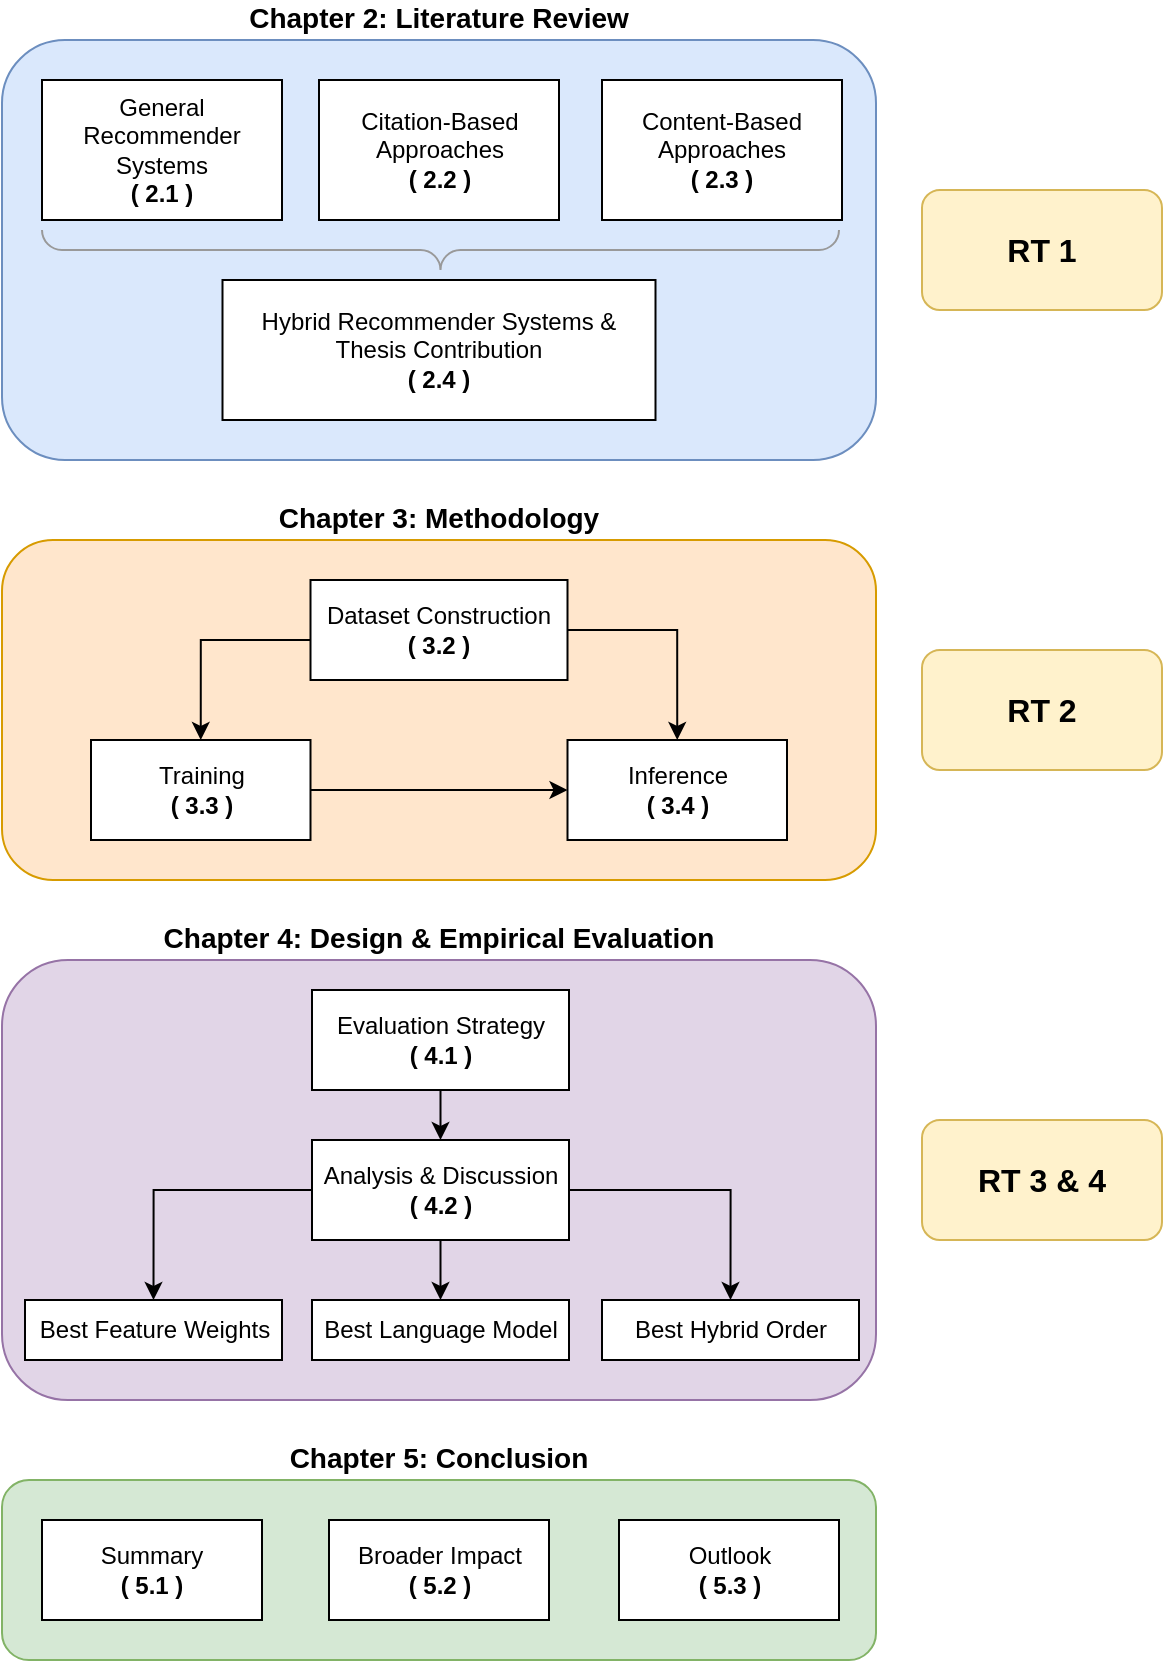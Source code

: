 <mxfile version="21.6.8" type="device">
  <diagram name="Page-1" id="9LT1TdCmSai7UAdzLEp2">
    <mxGraphModel dx="1026" dy="743" grid="1" gridSize="10" guides="1" tooltips="1" connect="1" arrows="1" fold="1" page="1" pageScale="1" pageWidth="827" pageHeight="1169" math="0" shadow="0">
      <root>
        <mxCell id="0" />
        <mxCell id="1" parent="0" />
        <mxCell id="yslmC3UqhJC0GemgSqdj-10" value="&lt;b&gt;&lt;font style=&quot;font-size: 14px;&quot;&gt;Chapter 3: Methodology&lt;/font&gt;&lt;/b&gt;" style="rounded=1;whiteSpace=wrap;html=1;labelPosition=center;verticalLabelPosition=top;align=center;verticalAlign=bottom;fillColor=#ffe6cc;strokeColor=#d79b00;" parent="1" vertex="1">
          <mxGeometry x="170" y="280" width="437" height="170" as="geometry" />
        </mxCell>
        <mxCell id="yslmC3UqhJC0GemgSqdj-1" value="&lt;b&gt;&lt;font style=&quot;font-size: 14px;&quot;&gt;Chapter 2: Literature Review&lt;/font&gt;&lt;/b&gt;" style="rounded=1;whiteSpace=wrap;html=1;labelPosition=center;verticalLabelPosition=top;align=center;verticalAlign=bottom;fillColor=#dae8fc;strokeColor=#6c8ebf;" parent="1" vertex="1">
          <mxGeometry x="170" y="30" width="437" height="210" as="geometry" />
        </mxCell>
        <mxCell id="yslmC3UqhJC0GemgSqdj-2" value="General Recommender Systems&lt;br&gt;&lt;b&gt;( 2.1 )&lt;/b&gt;" style="rounded=0;whiteSpace=wrap;html=1;" parent="1" vertex="1">
          <mxGeometry x="190" y="50" width="120" height="70" as="geometry" />
        </mxCell>
        <mxCell id="yslmC3UqhJC0GemgSqdj-3" value="Citation-Based Approaches&lt;br&gt;&lt;b style=&quot;border-color: var(--border-color);&quot;&gt;( 2.2 )&lt;/b&gt;" style="rounded=0;whiteSpace=wrap;html=1;" parent="1" vertex="1">
          <mxGeometry x="328.5" y="50" width="120" height="70" as="geometry" />
        </mxCell>
        <mxCell id="yslmC3UqhJC0GemgSqdj-4" value="Content-Based Approaches&lt;br&gt;&lt;b style=&quot;border-color: var(--border-color);&quot;&gt;( 2.3 )&lt;/b&gt;" style="rounded=0;whiteSpace=wrap;html=1;" parent="1" vertex="1">
          <mxGeometry x="470" y="50" width="120" height="70" as="geometry" />
        </mxCell>
        <mxCell id="yslmC3UqhJC0GemgSqdj-5" value="Hybrid Recommender Systems &amp;amp; Thesis Contribution&lt;br&gt;&lt;b style=&quot;border-color: var(--border-color);&quot;&gt;( 2.4 )&lt;/b&gt;" style="rounded=0;whiteSpace=wrap;html=1;" parent="1" vertex="1">
          <mxGeometry x="280.25" y="150" width="216.5" height="70" as="geometry" />
        </mxCell>
        <mxCell id="yslmC3UqhJC0GemgSqdj-7" value="" style="verticalLabelPosition=bottom;shadow=0;dashed=0;align=center;html=1;verticalAlign=top;strokeWidth=1;shape=mxgraph.mockup.markup.curlyBrace;whiteSpace=wrap;strokeColor=#999999;direction=west;" parent="1" vertex="1">
          <mxGeometry x="190" y="125" width="398.5" height="20" as="geometry" />
        </mxCell>
        <mxCell id="yslmC3UqhJC0GemgSqdj-8" value="&lt;b&gt;&lt;font style=&quot;font-size: 16px;&quot;&gt;RT 1&lt;/font&gt;&lt;/b&gt;" style="rounded=1;whiteSpace=wrap;html=1;fillColor=#fff2cc;strokeColor=#d6b656;" parent="1" vertex="1">
          <mxGeometry x="630" y="105" width="120" height="60" as="geometry" />
        </mxCell>
        <mxCell id="yslmC3UqhJC0GemgSqdj-20" value="&lt;b&gt;&lt;font style=&quot;font-size: 16px;&quot;&gt;RT 2&lt;/font&gt;&lt;/b&gt;" style="rounded=1;whiteSpace=wrap;html=1;fillColor=#fff2cc;strokeColor=#d6b656;" parent="1" vertex="1">
          <mxGeometry x="630" y="335" width="120" height="60" as="geometry" />
        </mxCell>
        <mxCell id="yslmC3UqhJC0GemgSqdj-21" value="&lt;b&gt;&lt;font style=&quot;font-size: 14px;&quot;&gt;Chapter 4: Design &amp;amp; Empirical Evaluation&lt;/font&gt;&lt;/b&gt;" style="rounded=1;whiteSpace=wrap;html=1;labelPosition=center;verticalLabelPosition=top;align=center;verticalAlign=bottom;fillColor=#e1d5e7;strokeColor=#9673a6;" parent="1" vertex="1">
          <mxGeometry x="170" y="490" width="437" height="220" as="geometry" />
        </mxCell>
        <mxCell id="yslmC3UqhJC0GemgSqdj-30" value="" style="edgeStyle=orthogonalEdgeStyle;rounded=0;orthogonalLoop=1;jettySize=auto;html=1;" parent="1" source="yslmC3UqhJC0GemgSqdj-24" target="yslmC3UqhJC0GemgSqdj-29" edge="1">
          <mxGeometry relative="1" as="geometry" />
        </mxCell>
        <mxCell id="yslmC3UqhJC0GemgSqdj-24" value="Evaluation Strategy&lt;br&gt;&lt;b style=&quot;border-color: var(--border-color);&quot;&gt;( 4.1 )&lt;/b&gt;" style="rounded=0;whiteSpace=wrap;html=1;" parent="1" vertex="1">
          <mxGeometry x="325" y="505" width="128.5" height="50" as="geometry" />
        </mxCell>
        <mxCell id="yslmC3UqhJC0GemgSqdj-28" value="&lt;b&gt;&lt;font style=&quot;font-size: 16px;&quot;&gt;RT 3 &amp;amp; 4&lt;/font&gt;&lt;/b&gt;" style="rounded=1;whiteSpace=wrap;html=1;fillColor=#fff2cc;strokeColor=#d6b656;" parent="1" vertex="1">
          <mxGeometry x="630" y="570" width="120" height="60" as="geometry" />
        </mxCell>
        <mxCell id="yslmC3UqhJC0GemgSqdj-35" style="edgeStyle=orthogonalEdgeStyle;rounded=0;orthogonalLoop=1;jettySize=auto;html=1;entryX=0.5;entryY=0;entryDx=0;entryDy=0;" parent="1" source="yslmC3UqhJC0GemgSqdj-29" target="yslmC3UqhJC0GemgSqdj-33" edge="1">
          <mxGeometry relative="1" as="geometry" />
        </mxCell>
        <mxCell id="yslmC3UqhJC0GemgSqdj-37" style="edgeStyle=orthogonalEdgeStyle;rounded=0;orthogonalLoop=1;jettySize=auto;html=1;entryX=0.5;entryY=0;entryDx=0;entryDy=0;" parent="1" source="yslmC3UqhJC0GemgSqdj-29" target="yslmC3UqhJC0GemgSqdj-31" edge="1">
          <mxGeometry relative="1" as="geometry" />
        </mxCell>
        <mxCell id="yslmC3UqhJC0GemgSqdj-38" style="edgeStyle=orthogonalEdgeStyle;rounded=0;orthogonalLoop=1;jettySize=auto;html=1;entryX=0.5;entryY=0;entryDx=0;entryDy=0;" parent="1" source="yslmC3UqhJC0GemgSqdj-29" target="yslmC3UqhJC0GemgSqdj-32" edge="1">
          <mxGeometry relative="1" as="geometry" />
        </mxCell>
        <mxCell id="yslmC3UqhJC0GemgSqdj-29" value="Analysis &amp;amp; Discussion&lt;br&gt;&lt;b style=&quot;border-color: var(--border-color);&quot;&gt;( 4.2 )&lt;/b&gt;" style="rounded=0;whiteSpace=wrap;html=1;" parent="1" vertex="1">
          <mxGeometry x="325" y="580" width="128.5" height="50" as="geometry" />
        </mxCell>
        <mxCell id="yslmC3UqhJC0GemgSqdj-31" value="Best Feature Weights" style="rounded=0;whiteSpace=wrap;html=1;" parent="1" vertex="1">
          <mxGeometry x="181.5" y="660" width="128.5" height="30" as="geometry" />
        </mxCell>
        <mxCell id="yslmC3UqhJC0GemgSqdj-32" value="Best Language Model" style="rounded=0;whiteSpace=wrap;html=1;" parent="1" vertex="1">
          <mxGeometry x="325" y="660" width="128.5" height="30" as="geometry" />
        </mxCell>
        <mxCell id="yslmC3UqhJC0GemgSqdj-33" value="Best Hybrid Order" style="rounded=0;whiteSpace=wrap;html=1;" parent="1" vertex="1">
          <mxGeometry x="470" y="660" width="128.5" height="30" as="geometry" />
        </mxCell>
        <mxCell id="yslmC3UqhJC0GemgSqdj-39" value="&lt;b&gt;&lt;font style=&quot;font-size: 14px;&quot;&gt;Chapter 5: Conclusion&lt;br&gt;&lt;/font&gt;&lt;/b&gt;" style="rounded=1;whiteSpace=wrap;html=1;labelPosition=center;verticalLabelPosition=top;align=center;verticalAlign=bottom;fillColor=#d5e8d4;strokeColor=#82b366;" parent="1" vertex="1">
          <mxGeometry x="170" y="750" width="437" height="90" as="geometry" />
        </mxCell>
        <mxCell id="yslmC3UqhJC0GemgSqdj-41" value="Summary&lt;br&gt;&lt;b style=&quot;border-color: var(--border-color);&quot;&gt;( 5.1 )&lt;/b&gt;" style="rounded=0;whiteSpace=wrap;html=1;" parent="1" vertex="1">
          <mxGeometry x="190" y="770" width="110" height="50" as="geometry" />
        </mxCell>
        <mxCell id="yslmC3UqhJC0GemgSqdj-50" value="Broader Impact&lt;br&gt;&lt;b style=&quot;border-color: var(--border-color);&quot;&gt;( 5.2 )&lt;/b&gt;" style="rounded=0;whiteSpace=wrap;html=1;" parent="1" vertex="1">
          <mxGeometry x="333.5" y="770" width="110" height="50" as="geometry" />
        </mxCell>
        <mxCell id="yslmC3UqhJC0GemgSqdj-51" value="Outlook&lt;br&gt;&lt;b style=&quot;border-color: var(--border-color);&quot;&gt;( 5.3 )&lt;/b&gt;" style="rounded=0;whiteSpace=wrap;html=1;" parent="1" vertex="1">
          <mxGeometry x="478.5" y="770" width="110" height="50" as="geometry" />
        </mxCell>
        <mxCell id="yslmC3UqhJC0GemgSqdj-17" style="edgeStyle=orthogonalEdgeStyle;rounded=0;orthogonalLoop=1;jettySize=auto;html=1;entryX=0.5;entryY=0;entryDx=0;entryDy=0;" parent="1" source="yslmC3UqhJC0GemgSqdj-12" target="yslmC3UqhJC0GemgSqdj-14" edge="1">
          <mxGeometry relative="1" as="geometry">
            <Array as="points">
              <mxPoint x="269" y="330" />
            </Array>
          </mxGeometry>
        </mxCell>
        <mxCell id="yslmC3UqhJC0GemgSqdj-19" style="edgeStyle=orthogonalEdgeStyle;rounded=0;orthogonalLoop=1;jettySize=auto;html=1;entryX=0.5;entryY=0;entryDx=0;entryDy=0;exitX=1;exitY=0.5;exitDx=0;exitDy=0;" parent="1" source="yslmC3UqhJC0GemgSqdj-12" target="yslmC3UqhJC0GemgSqdj-16" edge="1">
          <mxGeometry relative="1" as="geometry" />
        </mxCell>
        <mxCell id="yslmC3UqhJC0GemgSqdj-12" value="Dataset Construction&lt;br&gt;&lt;b style=&quot;border-color: var(--border-color);&quot;&gt;( 3.2 )&lt;/b&gt;" style="rounded=0;whiteSpace=wrap;html=1;" parent="1" vertex="1">
          <mxGeometry x="324.25" y="300" width="128.5" height="50" as="geometry" />
        </mxCell>
        <mxCell id="yslmC3UqhJC0GemgSqdj-18" style="edgeStyle=orthogonalEdgeStyle;rounded=0;orthogonalLoop=1;jettySize=auto;html=1;entryX=0;entryY=0.5;entryDx=0;entryDy=0;" parent="1" source="yslmC3UqhJC0GemgSqdj-14" target="yslmC3UqhJC0GemgSqdj-16" edge="1">
          <mxGeometry relative="1" as="geometry" />
        </mxCell>
        <mxCell id="yslmC3UqhJC0GemgSqdj-14" value="Training&lt;br&gt;&lt;b style=&quot;border-color: var(--border-color);&quot;&gt;( 3.3 )&lt;/b&gt;" style="rounded=0;whiteSpace=wrap;html=1;" parent="1" vertex="1">
          <mxGeometry x="214.5" y="380" width="109.75" height="50" as="geometry" />
        </mxCell>
        <mxCell id="yslmC3UqhJC0GemgSqdj-16" value="Inference&lt;br&gt;&lt;b style=&quot;border-color: var(--border-color);&quot;&gt;( 3.4 )&lt;/b&gt;" style="rounded=0;whiteSpace=wrap;html=1;" parent="1" vertex="1">
          <mxGeometry x="452.75" y="380" width="109.75" height="50" as="geometry" />
        </mxCell>
      </root>
    </mxGraphModel>
  </diagram>
</mxfile>
